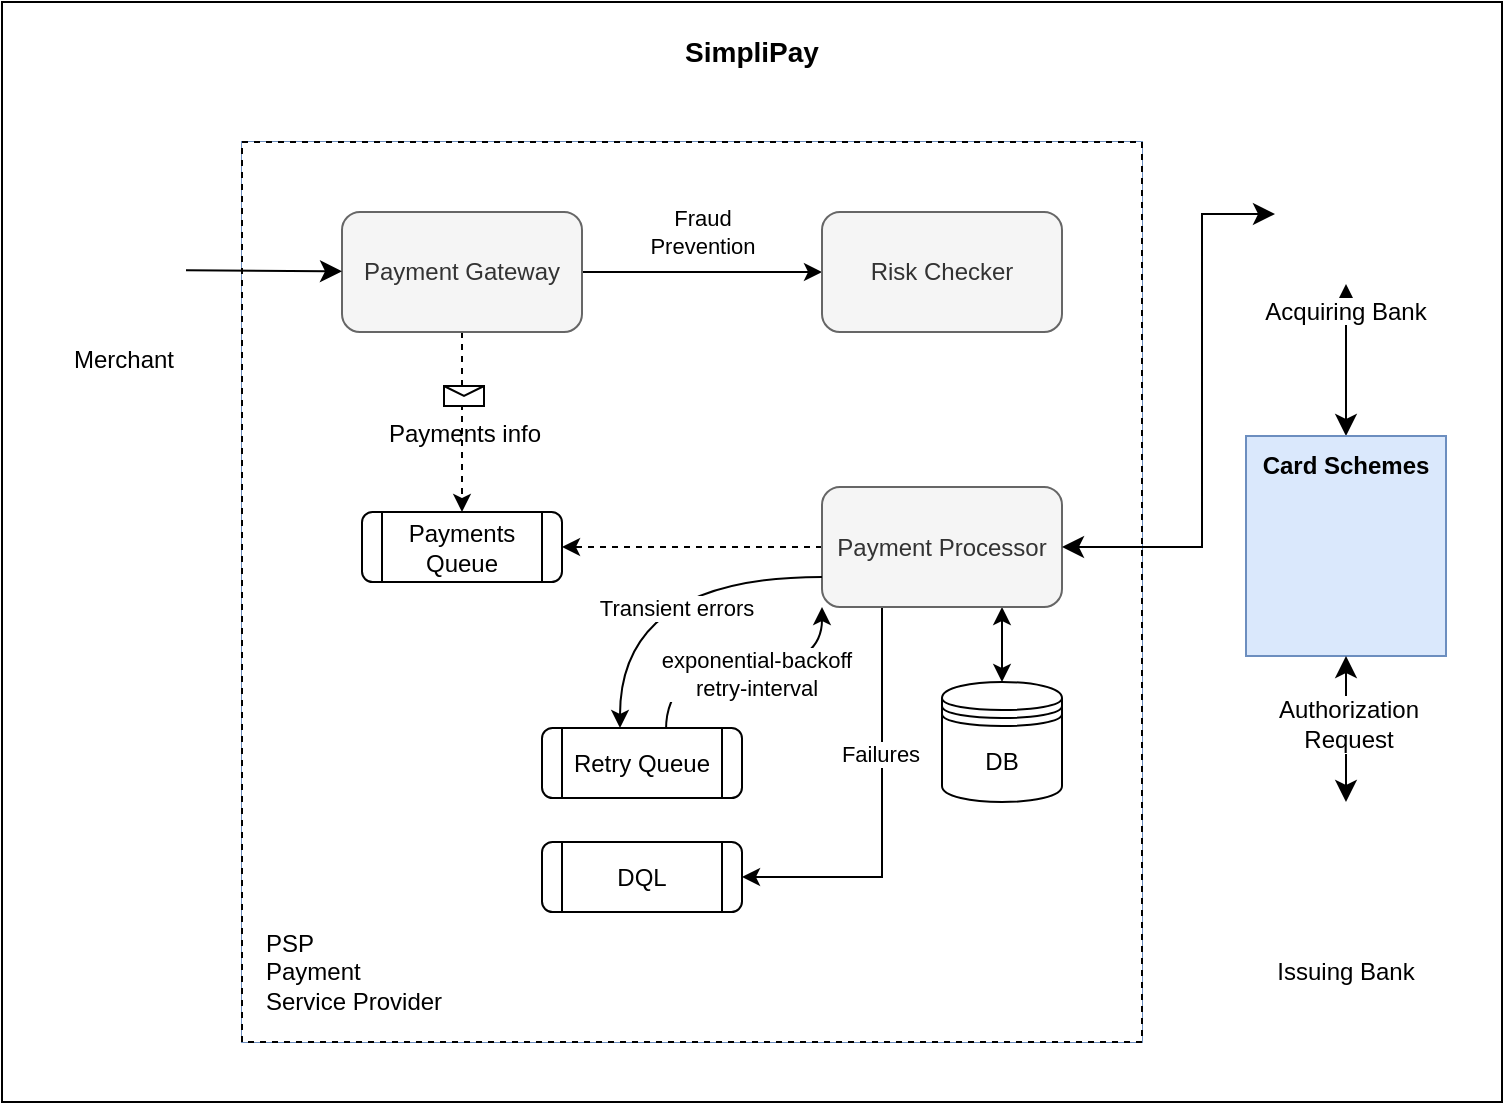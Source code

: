 <mxfile version="24.2.5" type="device">
  <diagram name="Page-1" id="UatqJDf5wyohNf312v3c">
    <mxGraphModel dx="1147" dy="674" grid="1" gridSize="10" guides="1" tooltips="1" connect="1" arrows="1" fold="1" page="1" pageScale="1" pageWidth="850" pageHeight="1100" math="0" shadow="0">
      <root>
        <mxCell id="0" />
        <mxCell id="1" parent="0" />
        <UserObject label="https://cdn-icons-png.flaticon.com/512/2830/2830155.png" link="https://cdn-icons-png.flaticon.com/512/2830/2830155.png" id="4CnxK2wNSSq0hXuYRvbD-84">
          <mxCell style="rounded=0;whiteSpace=wrap;html=1;movable=1;resizable=1;rotatable=1;deletable=1;editable=1;locked=0;connectable=1;" vertex="1" parent="1">
            <mxGeometry x="50" y="220" width="750" height="550" as="geometry" />
          </mxCell>
        </UserObject>
        <mxCell id="4CnxK2wNSSq0hXuYRvbD-11" value="&lt;font style=&quot;font-size: 14px;&quot;&gt;&lt;b&gt;SimpliPay&lt;/b&gt;&lt;/font&gt;" style="text;html=1;align=center;verticalAlign=middle;whiteSpace=wrap;rounded=0;" vertex="1" parent="1">
          <mxGeometry x="395" y="230" width="60" height="30" as="geometry" />
        </mxCell>
        <mxCell id="4CnxK2wNSSq0hXuYRvbD-13" value="" style="group;fillColor=#dae8fc;strokeColor=#6c8ebf;" vertex="1" connectable="0" parent="1">
          <mxGeometry x="170" y="290" width="450" height="450" as="geometry" />
        </mxCell>
        <mxCell id="4CnxK2wNSSq0hXuYRvbD-10" value="&lt;div style=&quot;&quot;&gt;&lt;br&gt;&lt;/div&gt;" style="whiteSpace=wrap;html=1;aspect=fixed;dashed=1;align=right;movable=0;resizable=0;rotatable=0;deletable=0;editable=0;locked=1;connectable=0;" vertex="1" parent="4CnxK2wNSSq0hXuYRvbD-13">
          <mxGeometry width="450" height="450" as="geometry" />
        </mxCell>
        <mxCell id="4CnxK2wNSSq0hXuYRvbD-12" value="&lt;span style=&quot;&quot;&gt;PSP&lt;/span&gt;&lt;div&gt;&lt;span style=&quot;background-color: initial;&quot;&gt;Payment&lt;/span&gt;&lt;br&gt;&lt;/div&gt;&lt;div&gt;&lt;span style=&quot;&quot;&gt;Service Provider&lt;/span&gt;&lt;/div&gt;" style="text;html=1;align=left;verticalAlign=middle;whiteSpace=wrap;rounded=0;" vertex="1" parent="4CnxK2wNSSq0hXuYRvbD-13">
          <mxGeometry x="10" y="400" width="100" height="30" as="geometry" />
        </mxCell>
        <mxCell id="4CnxK2wNSSq0hXuYRvbD-53" style="edgeStyle=orthogonalEdgeStyle;rounded=0;orthogonalLoop=1;jettySize=auto;html=1;entryX=0;entryY=0.5;entryDx=0;entryDy=0;" edge="1" parent="4CnxK2wNSSq0hXuYRvbD-13" source="4CnxK2wNSSq0hXuYRvbD-14" target="4CnxK2wNSSq0hXuYRvbD-52">
          <mxGeometry relative="1" as="geometry" />
        </mxCell>
        <mxCell id="4CnxK2wNSSq0hXuYRvbD-54" value="Fraud&lt;br&gt;Prevention" style="edgeLabel;html=1;align=center;verticalAlign=middle;resizable=0;points=[];" vertex="1" connectable="0" parent="4CnxK2wNSSq0hXuYRvbD-53">
          <mxGeometry x="0.02" y="-3" relative="1" as="geometry">
            <mxPoint x="-1" y="-23" as="offset" />
          </mxGeometry>
        </mxCell>
        <mxCell id="4CnxK2wNSSq0hXuYRvbD-55" value="" style="edgeStyle=orthogonalEdgeStyle;rounded=0;orthogonalLoop=1;jettySize=auto;html=1;dashed=1;" edge="1" parent="4CnxK2wNSSq0hXuYRvbD-13" source="4CnxK2wNSSq0hXuYRvbD-14" target="4CnxK2wNSSq0hXuYRvbD-42">
          <mxGeometry relative="1" as="geometry" />
        </mxCell>
        <mxCell id="4CnxK2wNSSq0hXuYRvbD-14" value="Payment Gateway" style="rounded=1;whiteSpace=wrap;html=1;fillColor=#f5f5f5;strokeColor=#666666;fontColor=#333333;" vertex="1" parent="4CnxK2wNSSq0hXuYRvbD-13">
          <mxGeometry x="50" y="35" width="120" height="60" as="geometry" />
        </mxCell>
        <mxCell id="4CnxK2wNSSq0hXuYRvbD-59" style="edgeStyle=orthogonalEdgeStyle;rounded=0;orthogonalLoop=1;jettySize=auto;html=1;dashed=1;" edge="1" parent="4CnxK2wNSSq0hXuYRvbD-13" source="4CnxK2wNSSq0hXuYRvbD-19">
          <mxGeometry relative="1" as="geometry">
            <mxPoint x="160" y="202.5" as="targetPoint" />
          </mxGeometry>
        </mxCell>
        <mxCell id="4CnxK2wNSSq0hXuYRvbD-60" style="edgeStyle=orthogonalEdgeStyle;rounded=0;orthogonalLoop=1;jettySize=auto;html=1;exitX=0.75;exitY=1;exitDx=0;exitDy=0;entryX=0.5;entryY=0;entryDx=0;entryDy=0;startArrow=classic;startFill=1;" edge="1" parent="4CnxK2wNSSq0hXuYRvbD-13" source="4CnxK2wNSSq0hXuYRvbD-19" target="4CnxK2wNSSq0hXuYRvbD-22">
          <mxGeometry relative="1" as="geometry" />
        </mxCell>
        <mxCell id="4CnxK2wNSSq0hXuYRvbD-61" style="edgeStyle=orthogonalEdgeStyle;rounded=0;orthogonalLoop=1;jettySize=auto;html=1;exitX=0.25;exitY=1;exitDx=0;exitDy=0;entryX=1;entryY=0.5;entryDx=0;entryDy=0;" edge="1" parent="4CnxK2wNSSq0hXuYRvbD-13" source="4CnxK2wNSSq0hXuYRvbD-19" target="4CnxK2wNSSq0hXuYRvbD-51">
          <mxGeometry relative="1" as="geometry" />
        </mxCell>
        <mxCell id="4CnxK2wNSSq0hXuYRvbD-69" value="Failures" style="edgeLabel;html=1;align=center;verticalAlign=middle;resizable=0;points=[];" vertex="1" connectable="0" parent="4CnxK2wNSSq0hXuYRvbD-61">
          <mxGeometry x="-0.114" y="-1" relative="1" as="geometry">
            <mxPoint y="-18" as="offset" />
          </mxGeometry>
        </mxCell>
        <mxCell id="4CnxK2wNSSq0hXuYRvbD-19" value="Payment Processor" style="rounded=1;whiteSpace=wrap;html=1;fillColor=#f5f5f5;strokeColor=#666666;fontColor=#333333;" vertex="1" parent="4CnxK2wNSSq0hXuYRvbD-13">
          <mxGeometry x="290" y="172.5" width="120" height="60" as="geometry" />
        </mxCell>
        <mxCell id="4CnxK2wNSSq0hXuYRvbD-22" value="DB" style="shape=datastore;whiteSpace=wrap;html=1;" vertex="1" parent="4CnxK2wNSSq0hXuYRvbD-13">
          <mxGeometry x="350" y="270" width="60" height="60" as="geometry" />
        </mxCell>
        <mxCell id="4CnxK2wNSSq0hXuYRvbD-42" value="Payments Queue" style="shape=process;whiteSpace=wrap;html=1;backgroundOutline=1;rounded=1;" vertex="1" parent="4CnxK2wNSSq0hXuYRvbD-13">
          <mxGeometry x="60" y="185" width="100" height="35" as="geometry" />
        </mxCell>
        <mxCell id="4CnxK2wNSSq0hXuYRvbD-62" style="edgeStyle=orthogonalEdgeStyle;rounded=0;orthogonalLoop=1;jettySize=auto;html=1;exitX=0.39;exitY=0;exitDx=0;exitDy=0;entryX=0;entryY=0.75;entryDx=0;entryDy=0;curved=1;startArrow=classic;startFill=1;endArrow=none;endFill=0;exitPerimeter=0;" edge="1" parent="4CnxK2wNSSq0hXuYRvbD-13" source="4CnxK2wNSSq0hXuYRvbD-50" target="4CnxK2wNSSq0hXuYRvbD-19">
          <mxGeometry relative="1" as="geometry" />
        </mxCell>
        <mxCell id="4CnxK2wNSSq0hXuYRvbD-66" value="Transient errors" style="edgeLabel;html=1;align=center;verticalAlign=middle;resizable=0;points=[];" vertex="1" connectable="0" parent="4CnxK2wNSSq0hXuYRvbD-62">
          <mxGeometry x="0.208" y="-13" relative="1" as="geometry">
            <mxPoint x="-3" y="2" as="offset" />
          </mxGeometry>
        </mxCell>
        <mxCell id="4CnxK2wNSSq0hXuYRvbD-63" style="edgeStyle=orthogonalEdgeStyle;rounded=0;orthogonalLoop=1;jettySize=auto;html=1;exitX=0.62;exitY=0.029;exitDx=0;exitDy=0;entryX=0;entryY=1;entryDx=0;entryDy=0;curved=1;exitPerimeter=0;" edge="1" parent="4CnxK2wNSSq0hXuYRvbD-13" source="4CnxK2wNSSq0hXuYRvbD-50" target="4CnxK2wNSSq0hXuYRvbD-19">
          <mxGeometry relative="1" as="geometry" />
        </mxCell>
        <mxCell id="4CnxK2wNSSq0hXuYRvbD-70" value="exponential-backoff&lt;br&gt;retry-interval" style="edgeLabel;html=1;align=center;verticalAlign=middle;resizable=0;points=[];" vertex="1" connectable="0" parent="4CnxK2wNSSq0hXuYRvbD-63">
          <mxGeometry x="-0.154" relative="1" as="geometry">
            <mxPoint x="17" y="3" as="offset" />
          </mxGeometry>
        </mxCell>
        <mxCell id="4CnxK2wNSSq0hXuYRvbD-50" value="Retry Queue" style="shape=process;whiteSpace=wrap;html=1;backgroundOutline=1;rounded=1;" vertex="1" parent="4CnxK2wNSSq0hXuYRvbD-13">
          <mxGeometry x="150" y="293" width="100" height="35" as="geometry" />
        </mxCell>
        <mxCell id="4CnxK2wNSSq0hXuYRvbD-51" value="DQL" style="shape=process;whiteSpace=wrap;html=1;backgroundOutline=1;rounded=1;" vertex="1" parent="4CnxK2wNSSq0hXuYRvbD-13">
          <mxGeometry x="150" y="350" width="100" height="35" as="geometry" />
        </mxCell>
        <mxCell id="4CnxK2wNSSq0hXuYRvbD-52" value="Risk Checker" style="rounded=1;whiteSpace=wrap;html=1;fillColor=#f5f5f5;strokeColor=#666666;fontColor=#333333;" vertex="1" parent="4CnxK2wNSSq0hXuYRvbD-13">
          <mxGeometry x="290" y="35" width="120" height="60" as="geometry" />
        </mxCell>
        <mxCell id="4CnxK2wNSSq0hXuYRvbD-56" value="Payments info" style="shape=message;html=1;html=1;outlineConnect=0;labelPosition=center;verticalLabelPosition=bottom;align=center;verticalAlign=top;" vertex="1" parent="4CnxK2wNSSq0hXuYRvbD-13">
          <mxGeometry x="101" y="122" width="20" height="10" as="geometry" />
        </mxCell>
        <mxCell id="4CnxK2wNSSq0hXuYRvbD-110" value="" style="edgeStyle=none;curved=1;rounded=0;orthogonalLoop=1;jettySize=auto;html=1;fontSize=12;startSize=8;endSize=8;startArrow=classic;startFill=1;" edge="1" parent="1" source="4CnxK2wNSSq0hXuYRvbD-101" target="4CnxK2wNSSq0hXuYRvbD-94">
          <mxGeometry relative="1" as="geometry" />
        </mxCell>
        <mxCell id="4CnxK2wNSSq0hXuYRvbD-101" value="Acquiring Bank" style="shape=image;verticalLabelPosition=bottom;labelBackgroundColor=default;verticalAlign=top;aspect=fixed;imageAspect=0;image=https://cdn-icons-png.flaticon.com/512/2830/2830155.png;" vertex="1" parent="1">
          <mxGeometry x="686.5" y="290" width="71" height="71" as="geometry" />
        </mxCell>
        <mxCell id="4CnxK2wNSSq0hXuYRvbD-102" value="Issuing Bank" style="shape=image;verticalLabelPosition=bottom;labelBackgroundColor=default;verticalAlign=top;aspect=fixed;imageAspect=0;image=https://cdn-icons-png.flaticon.com/512/2830/2830155.png;" vertex="1" parent="1">
          <mxGeometry x="686.5" y="620" width="71" height="71" as="geometry" />
        </mxCell>
        <mxCell id="4CnxK2wNSSq0hXuYRvbD-104" value="" style="edgeStyle=orthogonalEdgeStyle;rounded=0;orthogonalLoop=1;jettySize=auto;html=1;fontSize=12;startSize=8;endSize=8;startArrow=classic;startFill=1;" edge="1" parent="1" source="4CnxK2wNSSq0hXuYRvbD-19" target="4CnxK2wNSSq0hXuYRvbD-101">
          <mxGeometry relative="1" as="geometry">
            <Array as="points">
              <mxPoint x="650" y="492" />
              <mxPoint x="650" y="326" />
            </Array>
          </mxGeometry>
        </mxCell>
        <mxCell id="4CnxK2wNSSq0hXuYRvbD-106" value="" style="group" vertex="1" connectable="0" parent="1">
          <mxGeometry x="672" y="437" width="100" height="110" as="geometry" />
        </mxCell>
        <mxCell id="4CnxK2wNSSq0hXuYRvbD-90" value="&lt;p style=&quot;line-height: 120%;&quot;&gt;&lt;br&gt;&lt;/p&gt;" style="rounded=0;whiteSpace=wrap;html=1;align=center;fillColor=#dae8fc;strokeColor=#6c8ebf;" vertex="1" parent="4CnxK2wNSSq0hXuYRvbD-106">
          <mxGeometry width="100" height="110" as="geometry" />
        </mxCell>
        <mxCell id="4CnxK2wNSSq0hXuYRvbD-91" value="" style="shape=image;verticalLabelPosition=bottom;labelBackgroundColor=default;verticalAlign=top;aspect=fixed;imageAspect=0;image=https://static-00.iconduck.com/assets.00/visa-icon-2048x628-6yzgq2vq.png;" vertex="1" parent="4CnxK2wNSSq0hXuYRvbD-106">
          <mxGeometry x="17.39" y="80" width="65.22" height="20" as="geometry" />
        </mxCell>
        <mxCell id="4CnxK2wNSSq0hXuYRvbD-92" value="" style="shape=image;verticalLabelPosition=bottom;labelBackgroundColor=default;verticalAlign=top;aspect=fixed;imageAspect=0;image=https://static-00.iconduck.com/assets.00/mastercard-icon-2048x1587-tygju446.png;" vertex="1" parent="4CnxK2wNSSq0hXuYRvbD-106">
          <mxGeometry x="24.19" y="30" width="51.62" height="40" as="geometry" />
        </mxCell>
        <mxCell id="4CnxK2wNSSq0hXuYRvbD-94" value="&lt;b&gt;Card Schemes&lt;/b&gt;" style="text;html=1;align=center;verticalAlign=middle;whiteSpace=wrap;rounded=0;" vertex="1" parent="4CnxK2wNSSq0hXuYRvbD-106">
          <mxGeometry x="5" width="90" height="30" as="geometry" />
        </mxCell>
        <mxCell id="4CnxK2wNSSq0hXuYRvbD-111" value="" style="edgeStyle=none;curved=1;rounded=0;orthogonalLoop=1;jettySize=auto;html=1;fontSize=12;startSize=8;endSize=8;startArrow=classic;startFill=1;" edge="1" parent="1" source="4CnxK2wNSSq0hXuYRvbD-90" target="4CnxK2wNSSq0hXuYRvbD-102">
          <mxGeometry relative="1" as="geometry" />
        </mxCell>
        <mxCell id="4CnxK2wNSSq0hXuYRvbD-112" value="Authorization&lt;br&gt;Request" style="edgeLabel;html=1;align=center;verticalAlign=middle;resizable=0;points=[];fontSize=12;" vertex="1" connectable="0" parent="4CnxK2wNSSq0hXuYRvbD-111">
          <mxGeometry x="-0.067" y="1" relative="1" as="geometry">
            <mxPoint as="offset" />
          </mxGeometry>
        </mxCell>
        <mxCell id="4CnxK2wNSSq0hXuYRvbD-118" value="" style="edgeStyle=none;curved=1;rounded=0;orthogonalLoop=1;jettySize=auto;html=1;fontSize=12;startSize=8;endSize=8;" edge="1" parent="1" source="4CnxK2wNSSq0hXuYRvbD-113" target="4CnxK2wNSSq0hXuYRvbD-14">
          <mxGeometry relative="1" as="geometry" />
        </mxCell>
        <mxCell id="4CnxK2wNSSq0hXuYRvbD-113" value="Merchant" style="shape=image;verticalLabelPosition=bottom;labelBackgroundColor=default;verticalAlign=top;aspect=fixed;imageAspect=0;image=https://static.thenounproject.com/png/2286059-200.png;" vertex="1" parent="1">
          <mxGeometry x="80" y="323" width="62" height="62" as="geometry" />
        </mxCell>
      </root>
    </mxGraphModel>
  </diagram>
</mxfile>
